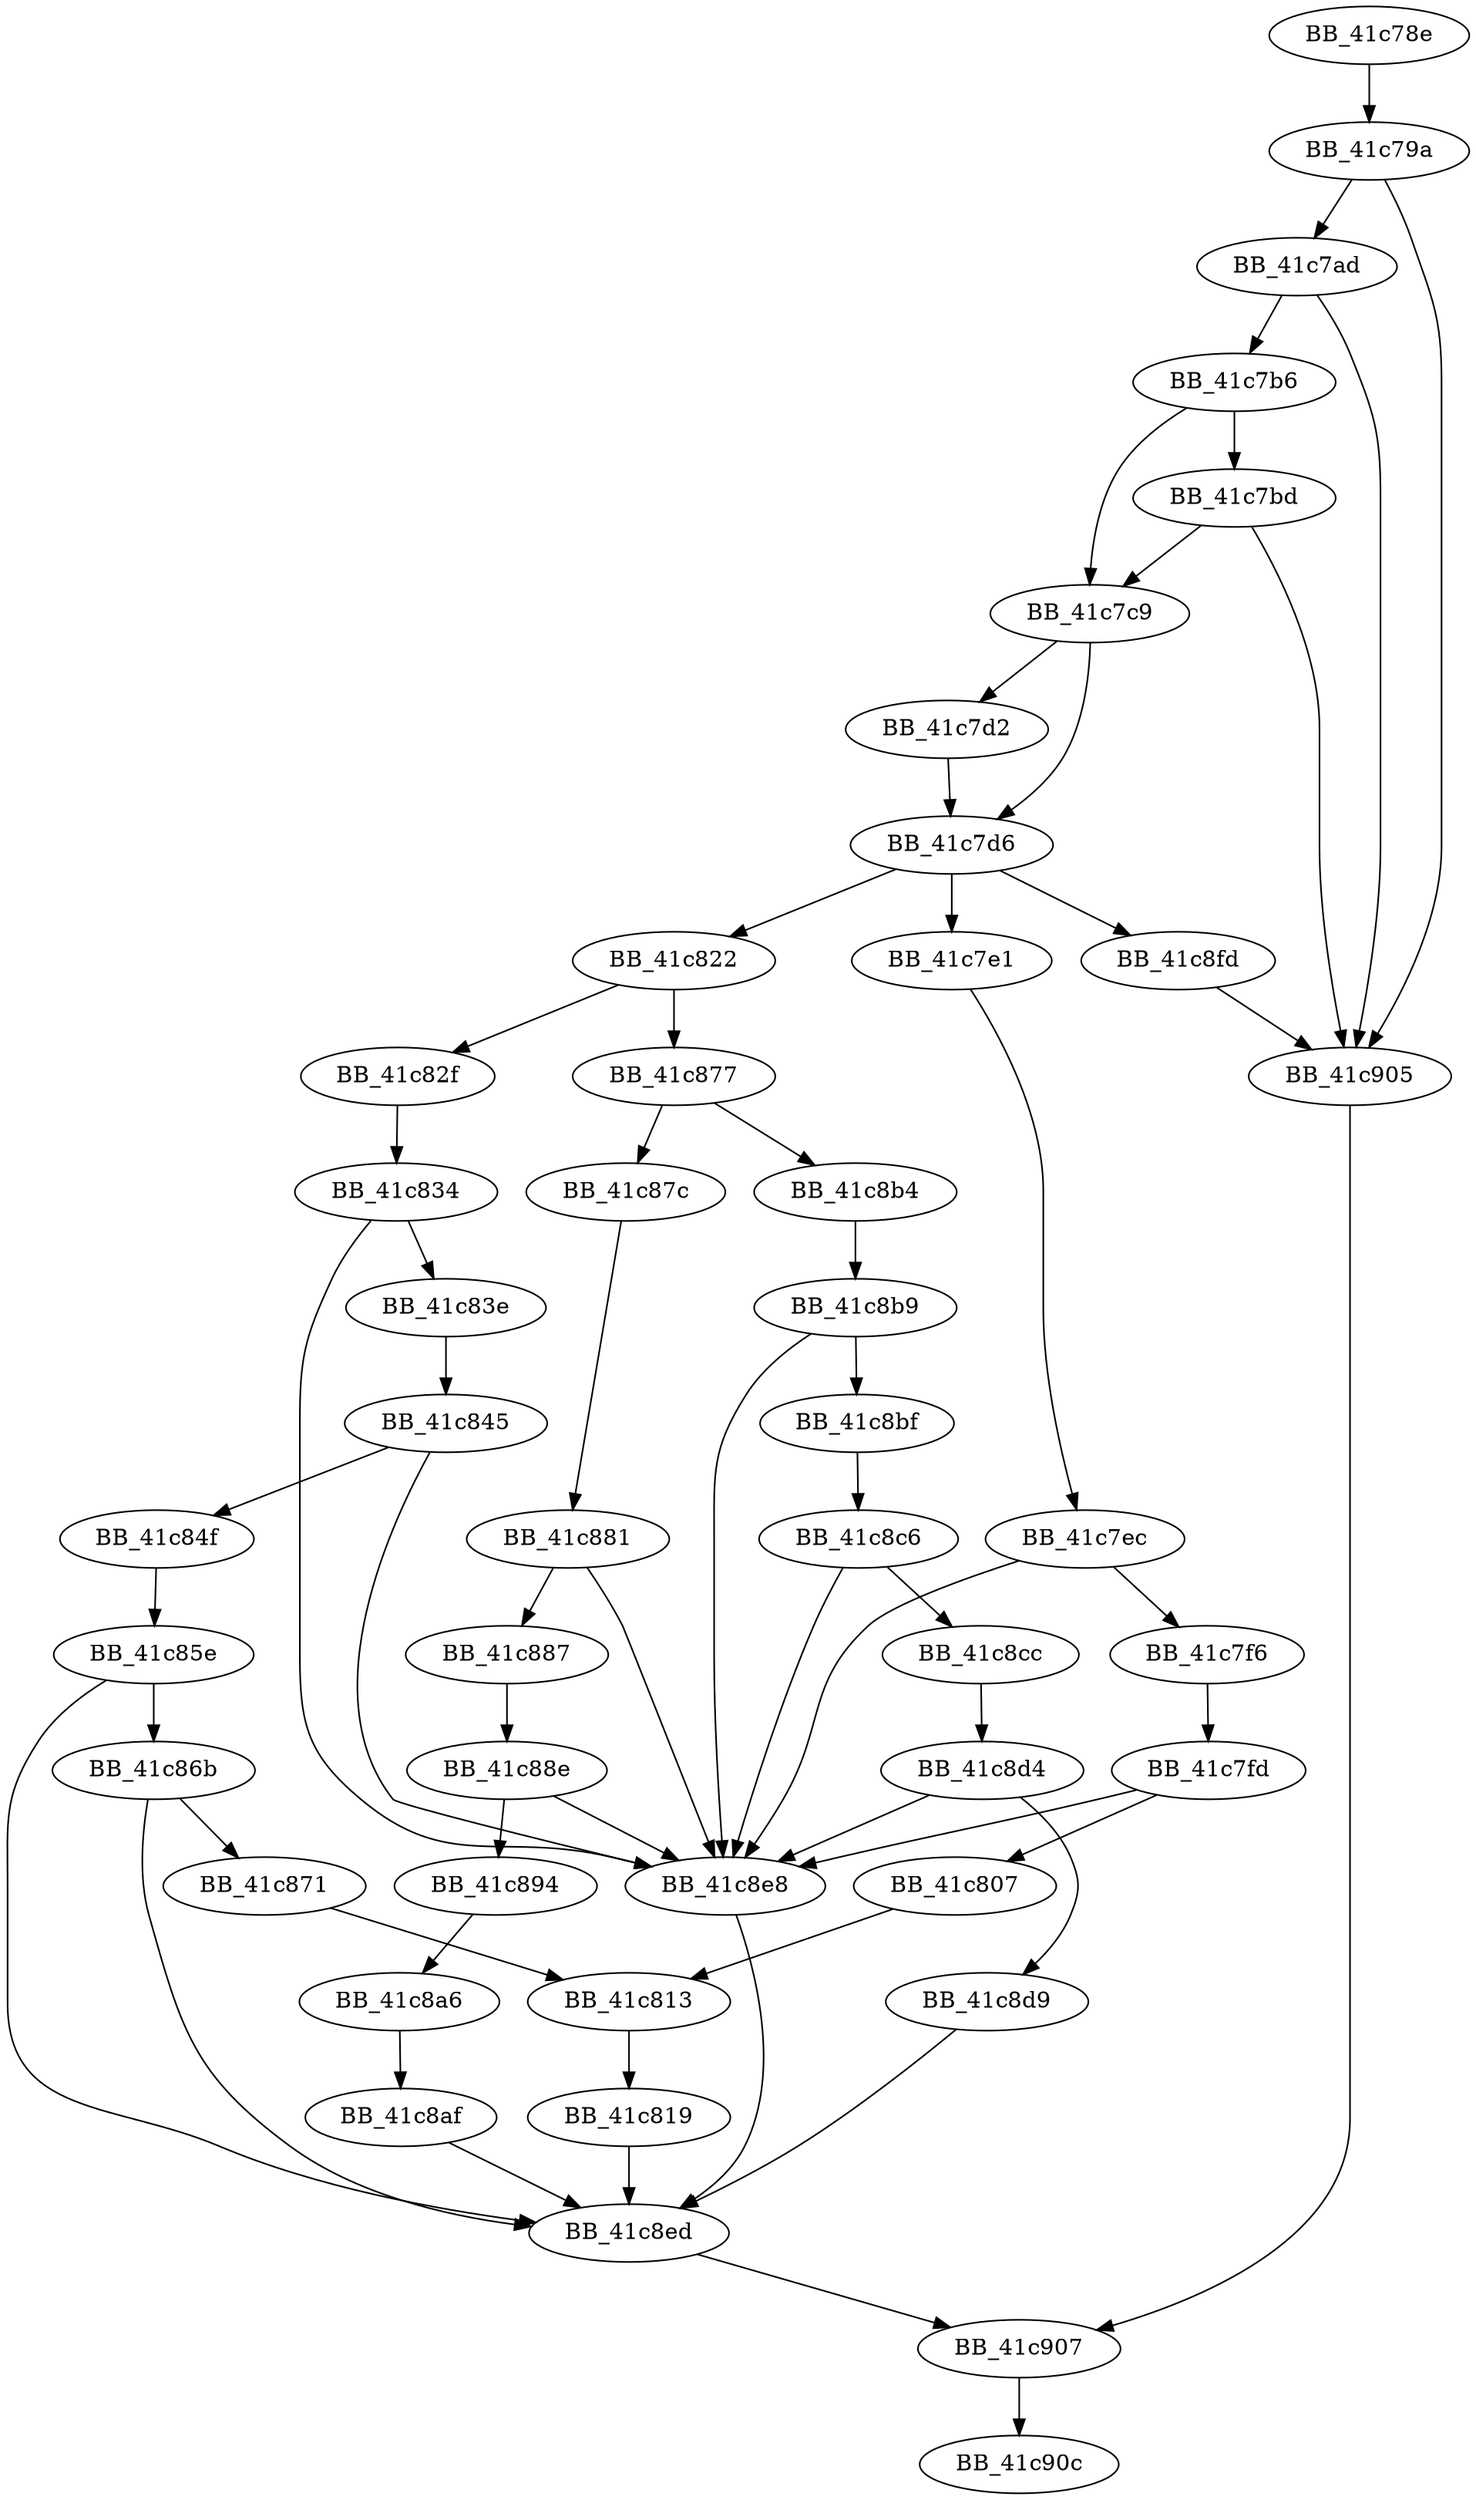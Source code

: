 DiGraph ___BuildCatchObjectHelper{
BB_41c78e->BB_41c79a
BB_41c79a->BB_41c7ad
BB_41c79a->BB_41c905
BB_41c7ad->BB_41c7b6
BB_41c7ad->BB_41c905
BB_41c7b6->BB_41c7bd
BB_41c7b6->BB_41c7c9
BB_41c7bd->BB_41c7c9
BB_41c7bd->BB_41c905
BB_41c7c9->BB_41c7d2
BB_41c7c9->BB_41c7d6
BB_41c7d2->BB_41c7d6
BB_41c7d6->BB_41c7e1
BB_41c7d6->BB_41c822
BB_41c7d6->BB_41c8fd
BB_41c7e1->BB_41c7ec
BB_41c7ec->BB_41c7f6
BB_41c7ec->BB_41c8e8
BB_41c7f6->BB_41c7fd
BB_41c7fd->BB_41c807
BB_41c7fd->BB_41c8e8
BB_41c807->BB_41c813
BB_41c813->BB_41c819
BB_41c819->BB_41c8ed
BB_41c822->BB_41c82f
BB_41c822->BB_41c877
BB_41c82f->BB_41c834
BB_41c834->BB_41c83e
BB_41c834->BB_41c8e8
BB_41c83e->BB_41c845
BB_41c845->BB_41c84f
BB_41c845->BB_41c8e8
BB_41c84f->BB_41c85e
BB_41c85e->BB_41c86b
BB_41c85e->BB_41c8ed
BB_41c86b->BB_41c871
BB_41c86b->BB_41c8ed
BB_41c871->BB_41c813
BB_41c877->BB_41c87c
BB_41c877->BB_41c8b4
BB_41c87c->BB_41c881
BB_41c881->BB_41c887
BB_41c881->BB_41c8e8
BB_41c887->BB_41c88e
BB_41c88e->BB_41c894
BB_41c88e->BB_41c8e8
BB_41c894->BB_41c8a6
BB_41c8a6->BB_41c8af
BB_41c8af->BB_41c8ed
BB_41c8b4->BB_41c8b9
BB_41c8b9->BB_41c8bf
BB_41c8b9->BB_41c8e8
BB_41c8bf->BB_41c8c6
BB_41c8c6->BB_41c8cc
BB_41c8c6->BB_41c8e8
BB_41c8cc->BB_41c8d4
BB_41c8d4->BB_41c8d9
BB_41c8d4->BB_41c8e8
BB_41c8d9->BB_41c8ed
BB_41c8e8->BB_41c8ed
BB_41c8ed->BB_41c907
BB_41c8fd->BB_41c905
BB_41c905->BB_41c907
BB_41c907->BB_41c90c
}
